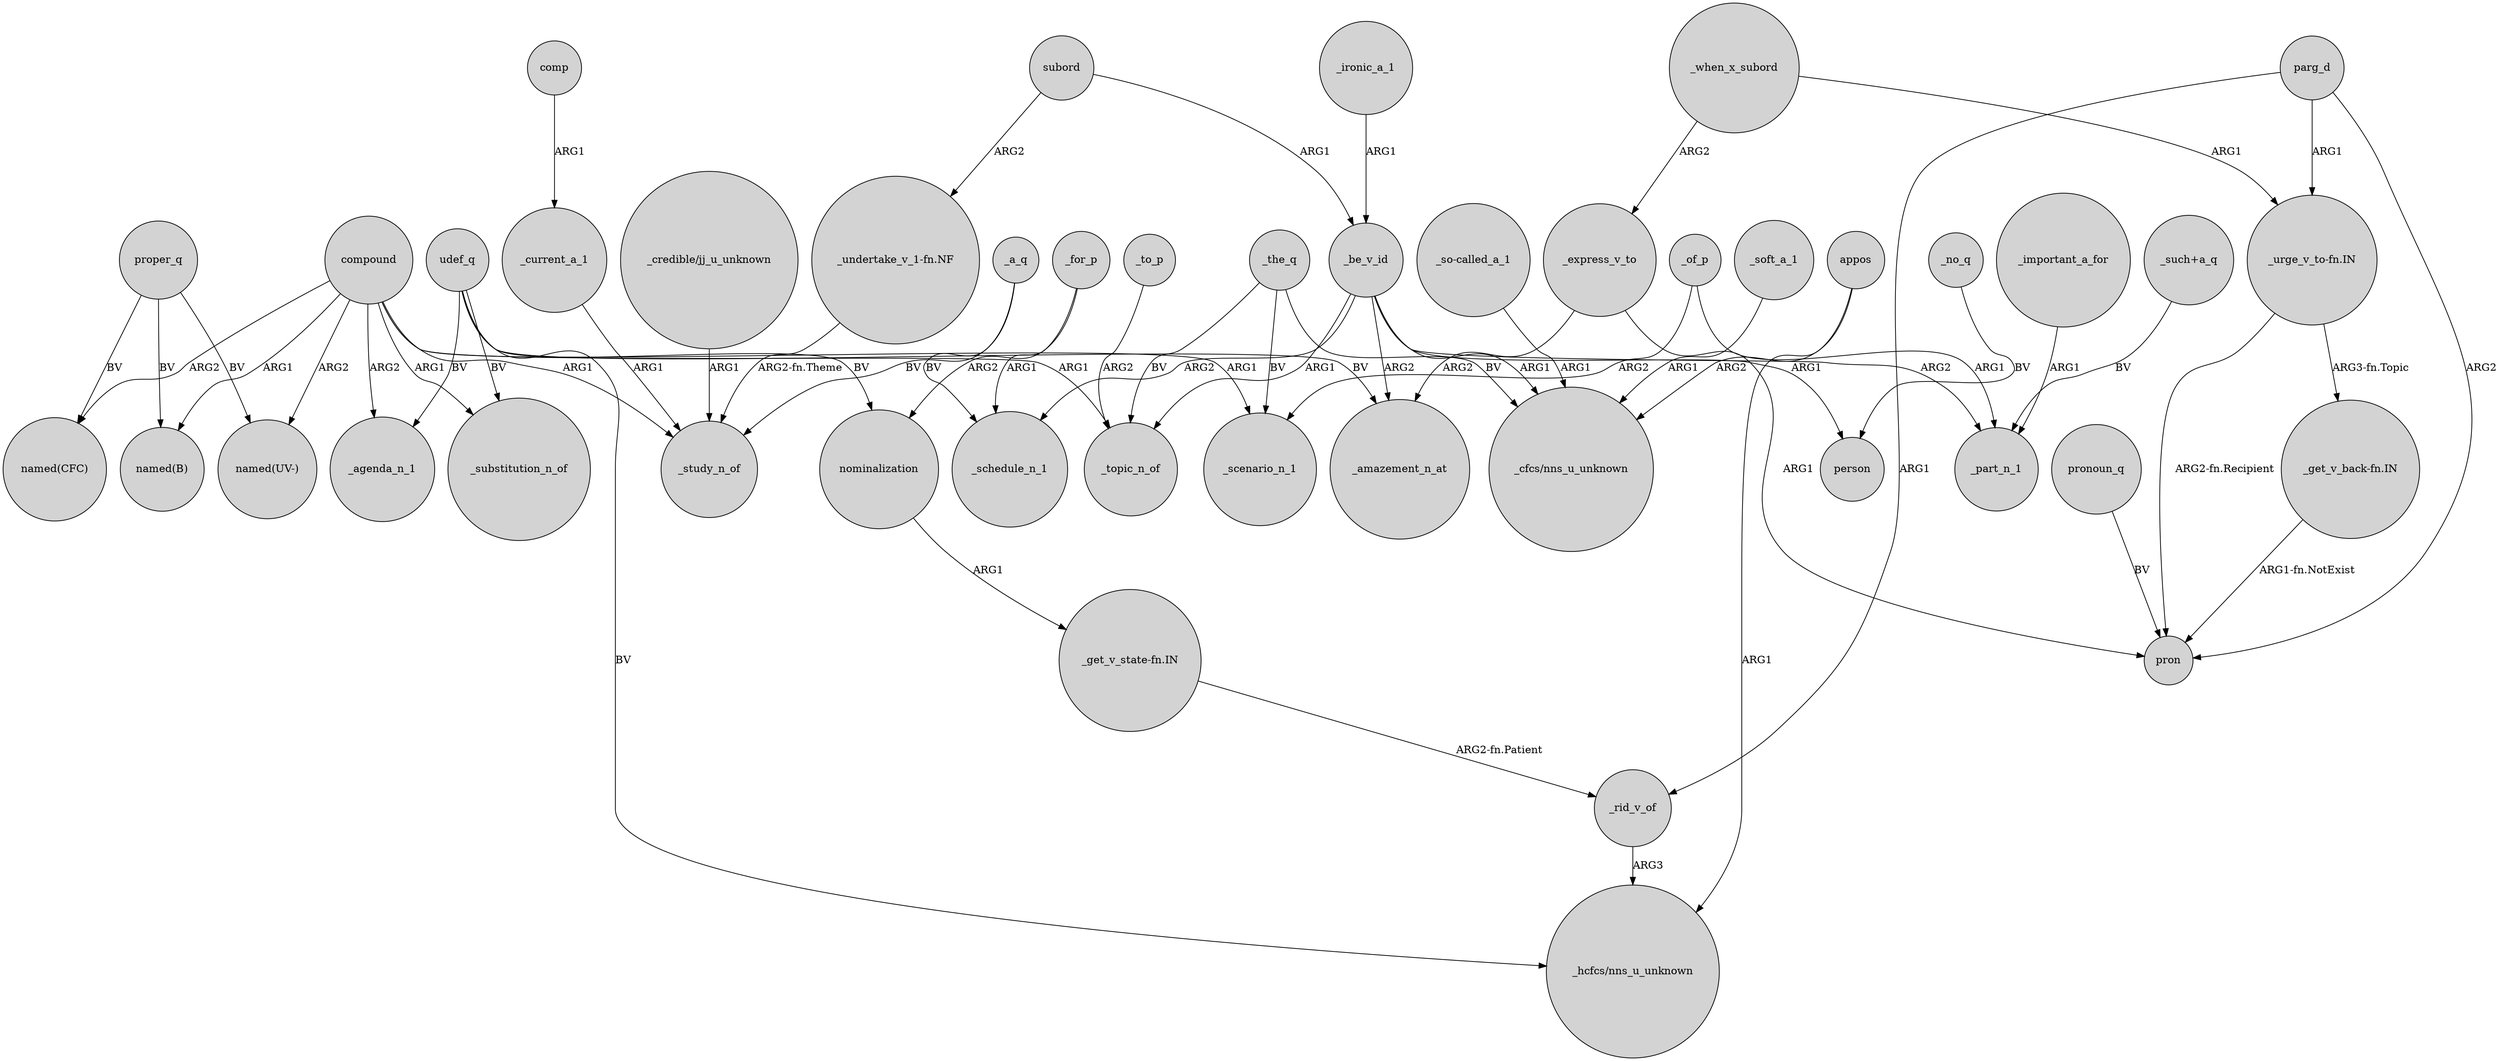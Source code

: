 digraph {
	node [shape=circle style=filled]
	"_urge_v_to-fn.IN" -> pron [label="ARG2-fn.Recipient"]
	subord -> "_undertake_v_1-fn.NF" [label=ARG2]
	compound -> "named(UV-)" [label=ARG2]
	subord -> _be_v_id [label=ARG1]
	_the_q -> _topic_n_of [label=BV]
	_a_q -> _study_n_of [label=BV]
	compound -> _topic_n_of [label=ARG1]
	_be_v_id -> _topic_n_of [label=ARG1]
	"_so-called_a_1" -> "_cfcs/nns_u_unknown" [label=ARG1]
	"_get_v_back-fn.IN" -> pron [label="ARG1-fn.NotExist"]
	compound -> _substitution_n_of [label=ARG1]
	_for_p -> _schedule_n_1 [label=ARG1]
	"_undertake_v_1-fn.NF" -> _study_n_of [label="ARG2-fn.Theme"]
	proper_q -> "named(CFC)" [label=BV]
	_for_p -> nominalization [label=ARG2]
	udef_q -> _amazement_n_at [label=BV]
	udef_q -> _substitution_n_of [label=BV]
	proper_q -> "named(B)" [label=BV]
	_when_x_subord -> _express_v_to [label=ARG2]
	parg_d -> _rid_v_of [label=ARG1]
	parg_d -> "_urge_v_to-fn.IN" [label=ARG1]
	_of_p -> _part_n_1 [label=ARG1]
	_the_q -> _scenario_n_1 [label=BV]
	"_urge_v_to-fn.IN" -> "_get_v_back-fn.IN" [label="ARG3-fn.Topic"]
	appos -> "_hcfcs/nns_u_unknown" [label=ARG1]
	parg_d -> pron [label=ARG2]
	"_credible/jj_u_unknown" -> _study_n_of [label=ARG1]
	_be_v_id -> _amazement_n_at [label=ARG2]
	_be_v_id -> person [label=ARG1]
	pronoun_q -> pron [label=BV]
	_be_v_id -> _part_n_1 [label=ARG2]
	_a_q -> _schedule_n_1 [label=BV]
	"_get_v_state-fn.IN" -> _rid_v_of [label="ARG2-fn.Patient"]
	_be_v_id -> _schedule_n_1 [label=ARG2]
	nominalization -> "_get_v_state-fn.IN" [label=ARG1]
	compound -> _agenda_n_1 [label=ARG2]
	_no_q -> person [label=BV]
	compound -> "named(CFC)" [label=ARG2]
	udef_q -> nominalization [label=BV]
	_current_a_1 -> _study_n_of [label=ARG1]
	udef_q -> "_hcfcs/nns_u_unknown" [label=BV]
	compound -> _study_n_of [label=ARG1]
	appos -> "_cfcs/nns_u_unknown" [label=ARG2]
	compound -> "named(B)" [label=ARG1]
	_ironic_a_1 -> _be_v_id [label=ARG1]
	_soft_a_1 -> "_cfcs/nns_u_unknown" [label=ARG1]
	_when_x_subord -> "_urge_v_to-fn.IN" [label=ARG1]
	_express_v_to -> _amazement_n_at [label=ARG2]
	comp -> _current_a_1 [label=ARG1]
	_to_p -> _topic_n_of [label=ARG2]
	_be_v_id -> "_cfcs/nns_u_unknown" [label=ARG1]
	_important_a_for -> _part_n_1 [label=ARG1]
	_rid_v_of -> "_hcfcs/nns_u_unknown" [label=ARG3]
	compound -> _scenario_n_1 [label=ARG1]
	_express_v_to -> pron [label=ARG1]
	_the_q -> "_cfcs/nns_u_unknown" [label=BV]
	_of_p -> _scenario_n_1 [label=ARG2]
	udef_q -> _agenda_n_1 [label=BV]
	"_such+a_q" -> _part_n_1 [label=BV]
	proper_q -> "named(UV-)" [label=BV]
}
